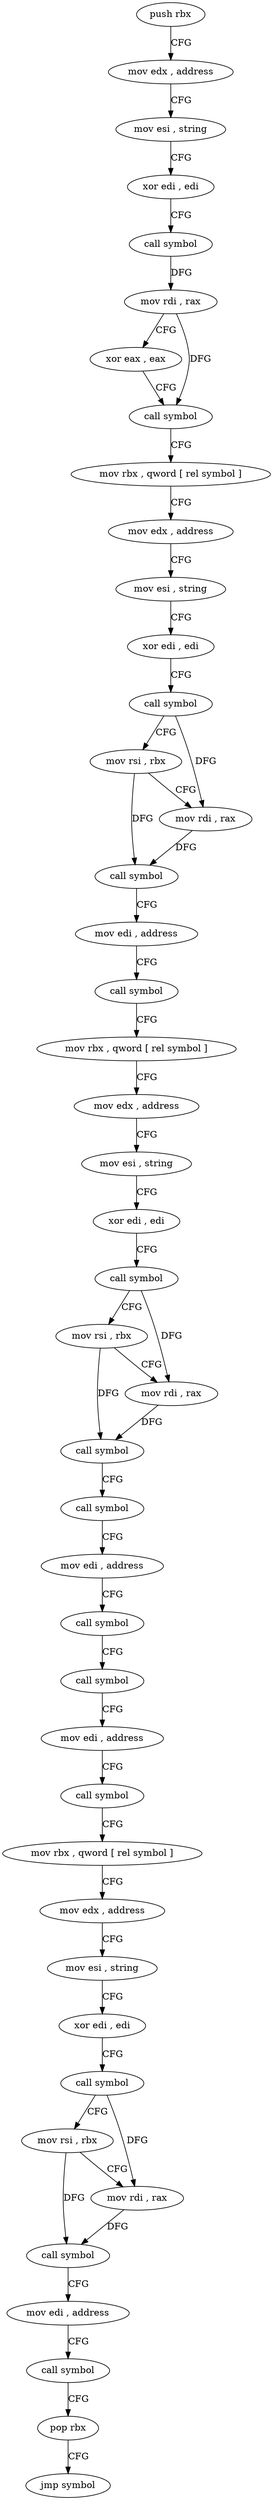 digraph "func" {
"4216816" [label = "push rbx" ]
"4216817" [label = "mov edx , address" ]
"4216822" [label = "mov esi , string" ]
"4216827" [label = "xor edi , edi" ]
"4216829" [label = "call symbol" ]
"4216834" [label = "mov rdi , rax" ]
"4216837" [label = "xor eax , eax" ]
"4216839" [label = "call symbol" ]
"4216844" [label = "mov rbx , qword [ rel symbol ]" ]
"4216851" [label = "mov edx , address" ]
"4216856" [label = "mov esi , string" ]
"4216861" [label = "xor edi , edi" ]
"4216863" [label = "call symbol" ]
"4216868" [label = "mov rsi , rbx" ]
"4216871" [label = "mov rdi , rax" ]
"4216874" [label = "call symbol" ]
"4216879" [label = "mov edi , address" ]
"4216884" [label = "call symbol" ]
"4216889" [label = "mov rbx , qword [ rel symbol ]" ]
"4216896" [label = "mov edx , address" ]
"4216901" [label = "mov esi , string" ]
"4216906" [label = "xor edi , edi" ]
"4216908" [label = "call symbol" ]
"4216913" [label = "mov rsi , rbx" ]
"4216916" [label = "mov rdi , rax" ]
"4216919" [label = "call symbol" ]
"4216924" [label = "call symbol" ]
"4216929" [label = "mov edi , address" ]
"4216934" [label = "call symbol" ]
"4216939" [label = "call symbol" ]
"4216944" [label = "mov edi , address" ]
"4216949" [label = "call symbol" ]
"4216954" [label = "mov rbx , qword [ rel symbol ]" ]
"4216961" [label = "mov edx , address" ]
"4216966" [label = "mov esi , string" ]
"4216971" [label = "xor edi , edi" ]
"4216973" [label = "call symbol" ]
"4216978" [label = "mov rsi , rbx" ]
"4216981" [label = "mov rdi , rax" ]
"4216984" [label = "call symbol" ]
"4216989" [label = "mov edi , address" ]
"4216994" [label = "call symbol" ]
"4216999" [label = "pop rbx" ]
"4217000" [label = "jmp symbol" ]
"4216816" -> "4216817" [ label = "CFG" ]
"4216817" -> "4216822" [ label = "CFG" ]
"4216822" -> "4216827" [ label = "CFG" ]
"4216827" -> "4216829" [ label = "CFG" ]
"4216829" -> "4216834" [ label = "DFG" ]
"4216834" -> "4216837" [ label = "CFG" ]
"4216834" -> "4216839" [ label = "DFG" ]
"4216837" -> "4216839" [ label = "CFG" ]
"4216839" -> "4216844" [ label = "CFG" ]
"4216844" -> "4216851" [ label = "CFG" ]
"4216851" -> "4216856" [ label = "CFG" ]
"4216856" -> "4216861" [ label = "CFG" ]
"4216861" -> "4216863" [ label = "CFG" ]
"4216863" -> "4216868" [ label = "CFG" ]
"4216863" -> "4216871" [ label = "DFG" ]
"4216868" -> "4216871" [ label = "CFG" ]
"4216868" -> "4216874" [ label = "DFG" ]
"4216871" -> "4216874" [ label = "DFG" ]
"4216874" -> "4216879" [ label = "CFG" ]
"4216879" -> "4216884" [ label = "CFG" ]
"4216884" -> "4216889" [ label = "CFG" ]
"4216889" -> "4216896" [ label = "CFG" ]
"4216896" -> "4216901" [ label = "CFG" ]
"4216901" -> "4216906" [ label = "CFG" ]
"4216906" -> "4216908" [ label = "CFG" ]
"4216908" -> "4216913" [ label = "CFG" ]
"4216908" -> "4216916" [ label = "DFG" ]
"4216913" -> "4216916" [ label = "CFG" ]
"4216913" -> "4216919" [ label = "DFG" ]
"4216916" -> "4216919" [ label = "DFG" ]
"4216919" -> "4216924" [ label = "CFG" ]
"4216924" -> "4216929" [ label = "CFG" ]
"4216929" -> "4216934" [ label = "CFG" ]
"4216934" -> "4216939" [ label = "CFG" ]
"4216939" -> "4216944" [ label = "CFG" ]
"4216944" -> "4216949" [ label = "CFG" ]
"4216949" -> "4216954" [ label = "CFG" ]
"4216954" -> "4216961" [ label = "CFG" ]
"4216961" -> "4216966" [ label = "CFG" ]
"4216966" -> "4216971" [ label = "CFG" ]
"4216971" -> "4216973" [ label = "CFG" ]
"4216973" -> "4216978" [ label = "CFG" ]
"4216973" -> "4216981" [ label = "DFG" ]
"4216978" -> "4216981" [ label = "CFG" ]
"4216978" -> "4216984" [ label = "DFG" ]
"4216981" -> "4216984" [ label = "DFG" ]
"4216984" -> "4216989" [ label = "CFG" ]
"4216989" -> "4216994" [ label = "CFG" ]
"4216994" -> "4216999" [ label = "CFG" ]
"4216999" -> "4217000" [ label = "CFG" ]
}
